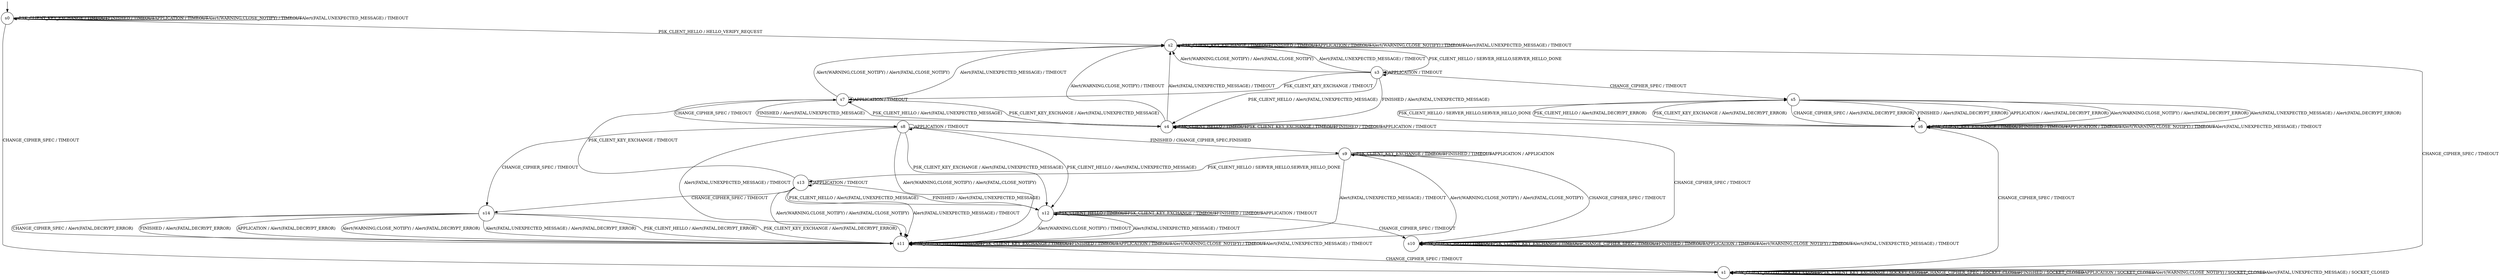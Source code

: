 digraph g {

	s0 [shape="circle" label="s0"];
	s1 [shape="circle" label="s1"];
	s2 [shape="circle" label="s2"];
	s3 [shape="circle" label="s3"];
	s4 [shape="circle" label="s4"];
	s5 [shape="circle" label="s5"];
	s6 [shape="circle" label="s6"];
	s7 [shape="circle" label="s7"];
	s8 [shape="circle" label="s8"];
	s9 [shape="circle" label="s9"];
	s10 [shape="circle" label="s10"];
	s11 [shape="circle" label="s11"];
	s12 [shape="circle" label="s12"];
	s13 [shape="circle" label="s13"];
	s14 [shape="circle" label="s14"];
	s0 -> s2 [label="PSK_CLIENT_HELLO / HELLO_VERIFY_REQUEST"];
	s0 -> s0 [label="PSK_CLIENT_KEY_EXCHANGE / TIMEOUT"];
	s0 -> s1 [label="CHANGE_CIPHER_SPEC / TIMEOUT"];
	s0 -> s0 [label="FINISHED / TIMEOUT"];
	s0 -> s0 [label="APPLICATION / TIMEOUT"];
	s0 -> s0 [label="Alert(WARNING,CLOSE_NOTIFY) / TIMEOUT"];
	s0 -> s0 [label="Alert(FATAL,UNEXPECTED_MESSAGE) / TIMEOUT"];
	s1 -> s1 [label="PSK_CLIENT_HELLO / SOCKET_CLOSED"];
	s1 -> s1 [label="PSK_CLIENT_KEY_EXCHANGE / SOCKET_CLOSED"];
	s1 -> s1 [label="CHANGE_CIPHER_SPEC / SOCKET_CLOSED"];
	s1 -> s1 [label="FINISHED / SOCKET_CLOSED"];
	s1 -> s1 [label="APPLICATION / SOCKET_CLOSED"];
	s1 -> s1 [label="Alert(WARNING,CLOSE_NOTIFY) / SOCKET_CLOSED"];
	s1 -> s1 [label="Alert(FATAL,UNEXPECTED_MESSAGE) / SOCKET_CLOSED"];
	s2 -> s3 [label="PSK_CLIENT_HELLO / SERVER_HELLO,SERVER_HELLO_DONE"];
	s2 -> s2 [label="PSK_CLIENT_KEY_EXCHANGE / TIMEOUT"];
	s2 -> s1 [label="CHANGE_CIPHER_SPEC / TIMEOUT"];
	s2 -> s2 [label="FINISHED / TIMEOUT"];
	s2 -> s2 [label="APPLICATION / TIMEOUT"];
	s2 -> s2 [label="Alert(WARNING,CLOSE_NOTIFY) / TIMEOUT"];
	s2 -> s2 [label="Alert(FATAL,UNEXPECTED_MESSAGE) / TIMEOUT"];
	s3 -> s4 [label="PSK_CLIENT_HELLO / Alert(FATAL,UNEXPECTED_MESSAGE)"];
	s3 -> s7 [label="PSK_CLIENT_KEY_EXCHANGE / TIMEOUT"];
	s3 -> s5 [label="CHANGE_CIPHER_SPEC / TIMEOUT"];
	s3 -> s4 [label="FINISHED / Alert(FATAL,UNEXPECTED_MESSAGE)"];
	s3 -> s3 [label="APPLICATION / TIMEOUT"];
	s3 -> s2 [label="Alert(WARNING,CLOSE_NOTIFY) / Alert(FATAL,CLOSE_NOTIFY)"];
	s3 -> s2 [label="Alert(FATAL,UNEXPECTED_MESSAGE) / TIMEOUT"];
	s4 -> s4 [label="PSK_CLIENT_HELLO / TIMEOUT"];
	s4 -> s4 [label="PSK_CLIENT_KEY_EXCHANGE / TIMEOUT"];
	s4 -> s10 [label="CHANGE_CIPHER_SPEC / TIMEOUT"];
	s4 -> s4 [label="FINISHED / TIMEOUT"];
	s4 -> s4 [label="APPLICATION / TIMEOUT"];
	s4 -> s2 [label="Alert(WARNING,CLOSE_NOTIFY) / TIMEOUT"];
	s4 -> s2 [label="Alert(FATAL,UNEXPECTED_MESSAGE) / TIMEOUT"];
	s5 -> s6 [label="PSK_CLIENT_HELLO / Alert(FATAL,DECRYPT_ERROR)"];
	s5 -> s6 [label="PSK_CLIENT_KEY_EXCHANGE / Alert(FATAL,DECRYPT_ERROR)"];
	s5 -> s6 [label="CHANGE_CIPHER_SPEC / Alert(FATAL,DECRYPT_ERROR)"];
	s5 -> s6 [label="FINISHED / Alert(FATAL,DECRYPT_ERROR)"];
	s5 -> s6 [label="APPLICATION / Alert(FATAL,DECRYPT_ERROR)"];
	s5 -> s6 [label="Alert(WARNING,CLOSE_NOTIFY) / Alert(FATAL,DECRYPT_ERROR)"];
	s5 -> s6 [label="Alert(FATAL,UNEXPECTED_MESSAGE) / Alert(FATAL,DECRYPT_ERROR)"];
	s6 -> s5 [label="PSK_CLIENT_HELLO / SERVER_HELLO,SERVER_HELLO_DONE"];
	s6 -> s6 [label="PSK_CLIENT_KEY_EXCHANGE / TIMEOUT"];
	s6 -> s1 [label="CHANGE_CIPHER_SPEC / TIMEOUT"];
	s6 -> s6 [label="FINISHED / TIMEOUT"];
	s6 -> s6 [label="APPLICATION / TIMEOUT"];
	s6 -> s6 [label="Alert(WARNING,CLOSE_NOTIFY) / TIMEOUT"];
	s6 -> s6 [label="Alert(FATAL,UNEXPECTED_MESSAGE) / TIMEOUT"];
	s7 -> s4 [label="PSK_CLIENT_HELLO / Alert(FATAL,UNEXPECTED_MESSAGE)"];
	s7 -> s4 [label="PSK_CLIENT_KEY_EXCHANGE / Alert(FATAL,UNEXPECTED_MESSAGE)"];
	s7 -> s8 [label="CHANGE_CIPHER_SPEC / TIMEOUT"];
	s7 -> s4 [label="FINISHED / Alert(FATAL,UNEXPECTED_MESSAGE)"];
	s7 -> s7 [label="APPLICATION / TIMEOUT"];
	s7 -> s2 [label="Alert(WARNING,CLOSE_NOTIFY) / Alert(FATAL,CLOSE_NOTIFY)"];
	s7 -> s2 [label="Alert(FATAL,UNEXPECTED_MESSAGE) / TIMEOUT"];
	s8 -> s12 [label="PSK_CLIENT_HELLO / Alert(FATAL,UNEXPECTED_MESSAGE)"];
	s8 -> s12 [label="PSK_CLIENT_KEY_EXCHANGE / Alert(FATAL,UNEXPECTED_MESSAGE)"];
	s8 -> s14 [label="CHANGE_CIPHER_SPEC / TIMEOUT"];
	s8 -> s9 [label="FINISHED / CHANGE_CIPHER_SPEC,FINISHED"];
	s8 -> s8 [label="APPLICATION / TIMEOUT"];
	s8 -> s11 [label="Alert(WARNING,CLOSE_NOTIFY) / Alert(FATAL,CLOSE_NOTIFY)"];
	s8 -> s11 [label="Alert(FATAL,UNEXPECTED_MESSAGE) / TIMEOUT"];
	s9 -> s13 [label="PSK_CLIENT_HELLO / SERVER_HELLO,SERVER_HELLO_DONE"];
	s9 -> s9 [label="PSK_CLIENT_KEY_EXCHANGE / TIMEOUT"];
	s9 -> s10 [label="CHANGE_CIPHER_SPEC / TIMEOUT"];
	s9 -> s9 [label="FINISHED / TIMEOUT"];
	s9 -> s9 [label="APPLICATION / APPLICATION"];
	s9 -> s11 [label="Alert(WARNING,CLOSE_NOTIFY) / Alert(FATAL,CLOSE_NOTIFY)"];
	s9 -> s11 [label="Alert(FATAL,UNEXPECTED_MESSAGE) / TIMEOUT"];
	s10 -> s10 [label="PSK_CLIENT_HELLO / TIMEOUT"];
	s10 -> s10 [label="PSK_CLIENT_KEY_EXCHANGE / TIMEOUT"];
	s10 -> s10 [label="CHANGE_CIPHER_SPEC / TIMEOUT"];
	s10 -> s10 [label="FINISHED / TIMEOUT"];
	s10 -> s10 [label="APPLICATION / TIMEOUT"];
	s10 -> s10 [label="Alert(WARNING,CLOSE_NOTIFY) / TIMEOUT"];
	s10 -> s10 [label="Alert(FATAL,UNEXPECTED_MESSAGE) / TIMEOUT"];
	s11 -> s11 [label="PSK_CLIENT_HELLO / TIMEOUT"];
	s11 -> s11 [label="PSK_CLIENT_KEY_EXCHANGE / TIMEOUT"];
	s11 -> s1 [label="CHANGE_CIPHER_SPEC / TIMEOUT"];
	s11 -> s11 [label="FINISHED / TIMEOUT"];
	s11 -> s11 [label="APPLICATION / TIMEOUT"];
	s11 -> s11 [label="Alert(WARNING,CLOSE_NOTIFY) / TIMEOUT"];
	s11 -> s11 [label="Alert(FATAL,UNEXPECTED_MESSAGE) / TIMEOUT"];
	s12 -> s12 [label="PSK_CLIENT_HELLO / TIMEOUT"];
	s12 -> s12 [label="PSK_CLIENT_KEY_EXCHANGE / TIMEOUT"];
	s12 -> s10 [label="CHANGE_CIPHER_SPEC / TIMEOUT"];
	s12 -> s12 [label="FINISHED / TIMEOUT"];
	s12 -> s12 [label="APPLICATION / TIMEOUT"];
	s12 -> s11 [label="Alert(WARNING,CLOSE_NOTIFY) / TIMEOUT"];
	s12 -> s11 [label="Alert(FATAL,UNEXPECTED_MESSAGE) / TIMEOUT"];
	s13 -> s12 [label="PSK_CLIENT_HELLO / Alert(FATAL,UNEXPECTED_MESSAGE)"];
	s13 -> s7 [label="PSK_CLIENT_KEY_EXCHANGE / TIMEOUT"];
	s13 -> s14 [label="CHANGE_CIPHER_SPEC / TIMEOUT"];
	s13 -> s12 [label="FINISHED / Alert(FATAL,UNEXPECTED_MESSAGE)"];
	s13 -> s13 [label="APPLICATION / TIMEOUT"];
	s13 -> s11 [label="Alert(WARNING,CLOSE_NOTIFY) / Alert(FATAL,CLOSE_NOTIFY)"];
	s13 -> s11 [label="Alert(FATAL,UNEXPECTED_MESSAGE) / TIMEOUT"];
	s14 -> s11 [label="PSK_CLIENT_HELLO / Alert(FATAL,DECRYPT_ERROR)"];
	s14 -> s11 [label="PSK_CLIENT_KEY_EXCHANGE / Alert(FATAL,DECRYPT_ERROR)"];
	s14 -> s11 [label="CHANGE_CIPHER_SPEC / Alert(FATAL,DECRYPT_ERROR)"];
	s14 -> s11 [label="FINISHED / Alert(FATAL,DECRYPT_ERROR)"];
	s14 -> s11 [label="APPLICATION / Alert(FATAL,DECRYPT_ERROR)"];
	s14 -> s11 [label="Alert(WARNING,CLOSE_NOTIFY) / Alert(FATAL,DECRYPT_ERROR)"];
	s14 -> s11 [label="Alert(FATAL,UNEXPECTED_MESSAGE) / Alert(FATAL,DECRYPT_ERROR)"];

__start0 [label="" shape="none" width="0" height="0"];
__start0 -> s0;

}
